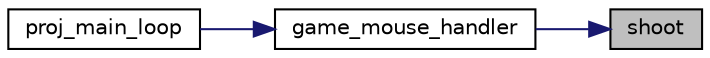 digraph "shoot"
{
 // LATEX_PDF_SIZE
  edge [fontname="Helvetica",fontsize="10",labelfontname="Helvetica",labelfontsize="10"];
  node [fontname="Helvetica",fontsize="10",shape=record];
  rankdir="RL";
  Node1 [label="shoot",height=0.2,width=0.4,color="black", fillcolor="grey75", style="filled", fontcolor="black",tooltip="Shoots towards the current cursor positions."];
  Node1 -> Node2 [dir="back",color="midnightblue",fontsize="10",style="solid",fontname="Helvetica"];
  Node2 [label="game_mouse_handler",height=0.2,width=0.4,color="black", fillcolor="white", style="filled",URL="$group__game.html#gaa173529ea663e9626818306c44dc5f8d",tooltip="Handles the data received from the mouse interrupts, during the game."];
  Node2 -> Node3 [dir="back",color="midnightblue",fontsize="10",style="solid",fontname="Helvetica"];
  Node3 [label="proj_main_loop",height=0.2,width=0.4,color="black", fillcolor="white", style="filled",URL="$proj_8c.html#a2a16f651eccbd248e1ad3b3b924b143b",tooltip=" "];
}
